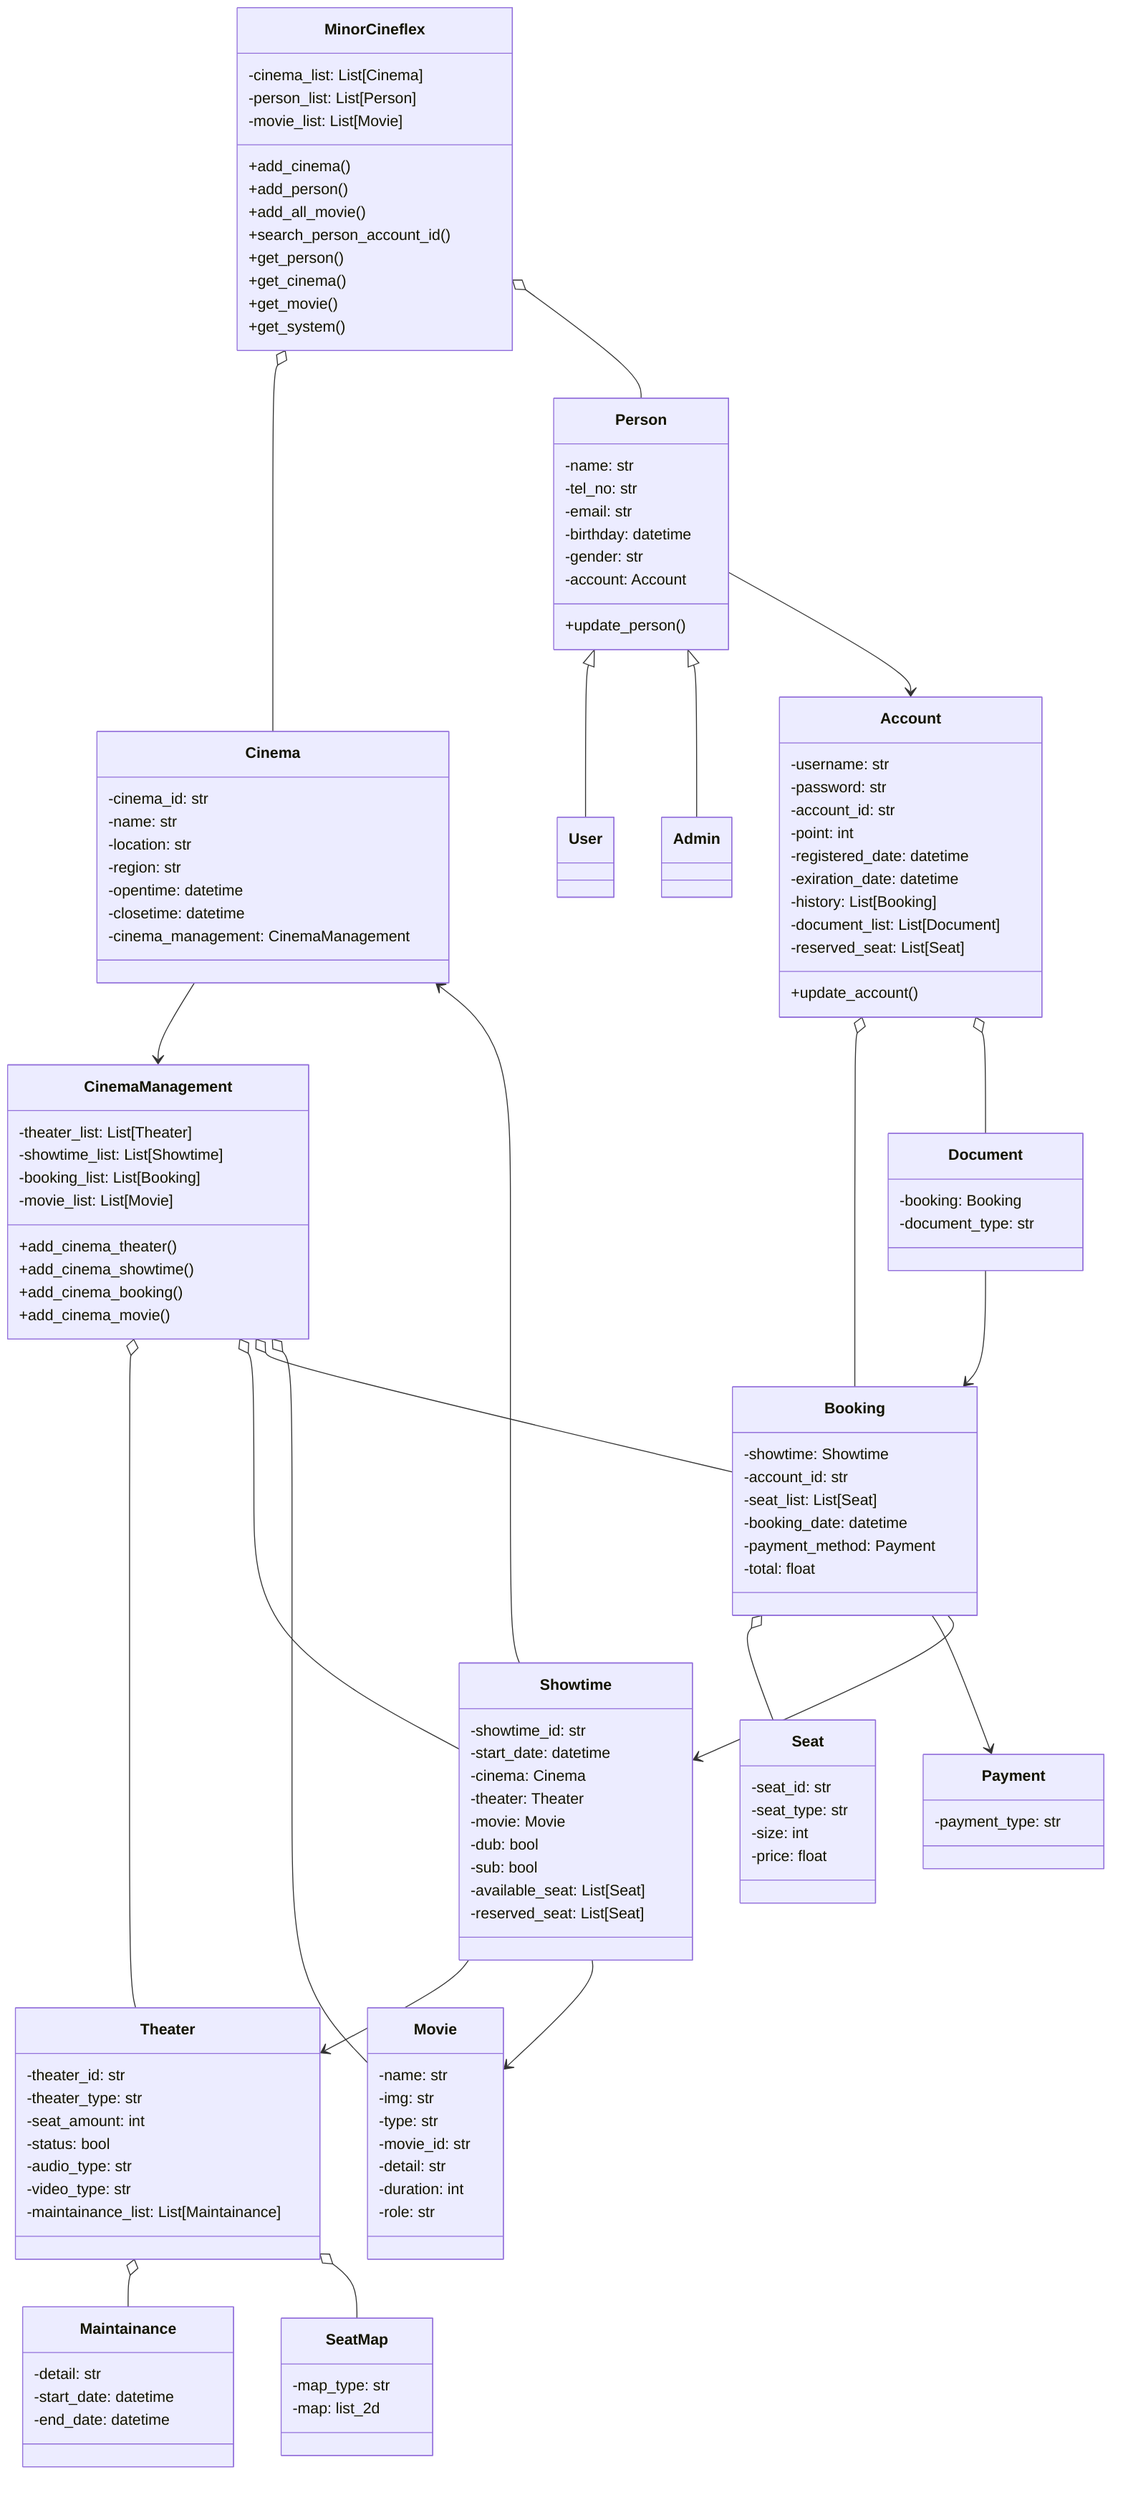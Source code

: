 classDiagram

MinorCineflex o-- Cinema
MinorCineflex o-- Person
class MinorCineflex{
        -cinema_list: List[Cinema]
        -person_list: List[Person]
        -movie_list: List[Movie]
        +add_cinema()
        +add_person()
        +add_all_movie()
        +search_person_account_id()
        +get_person()
        +get_cinema()
        +get_movie()
        +get_system()
    }

Cinema --> CinemaManagement
class Cinema {
        -cinema_id: str
        -name: str
        -location: str
        -region: str
        -opentime: datetime
        -closetime: datetime
        -cinema_management: CinemaManagement
    }

CinemaManagement o-- Theater
CinemaManagement o-- Showtime
CinemaManagement o-- Booking
CinemaManagement o-- Movie
class CinemaManagement{
        -theater_list: List[Theater]
        -showtime_list: List[Showtime]
        -booking_list: List[Booking]
        -movie_list: List[Movie]
        +add_cinema_theater()
        +add_cinema_showtime()
        +add_cinema_booking()
        +add_cinema_movie()
    }

Person <|-- User
Person <|-- Admin
Person --> Account
class Person {
        -name: str
        -tel_no: str
        -email: str
        -birthday: datetime
        -gender: str
        -account: Account
        +update_person()
    }
class User {

    }
class Admin {

    }

Account o-- Booking
Account o-- Document
class Account {
        -username: str
        -password: str
        -account_id: str
        -point: int
        -registered_date: datetime
        -exiration_date: datetime
        -history: List[Booking]
        -document_list: List[Document]
        -reserved_seat: List[Seat]
        +update_account()
    }   

class Movie {
        -name: str
        -img: str
        -type: str
        -movie_id: str
        -detail: str
        -duration: int
        -role: str
    }

Theater o-- Maintainance
Theater o-- SeatMap
class Theater {
        -theater_id: str
        -theater_type: str
        -seat_amount: int
        -status: bool
        -audio_type: str
        -video_type: str
        -maintainance_list: List[Maintainance]
    }

Showtime --> Cinema
Showtime --> Theater
Showtime --> Movie
class Showtime {
        -showtime_id: str
        -start_date: datetime
        -cinema: Cinema
        -theater: Theater
        -movie: Movie
        -dub: bool
        -sub: bool
        -available_seat: List[Seat]
        -reserved_seat: List[Seat]
    }

class Payment {
        -payment_type: str
    }

class SeatMap {
        -map_type: str
        -map: list_2d
    }

class Seat {
        -seat_id: str
        -seat_type: str
        -size: int
        -price: float
    }

class Maintainance {
        -detail: str
        -start_date: datetime
        -end_date: datetime
    }

Booking o-- Seat
Booking --> Payment
Booking --> Showtime
class Booking {
        -showtime: Showtime
        -account_id: str
        -seat_list: List[Seat]
        -booking_date: datetime
        -payment_method: Payment
        -total: float
    } 

Document --> Booking
class Document {
        -booking: Booking
        -document_type: str
    }